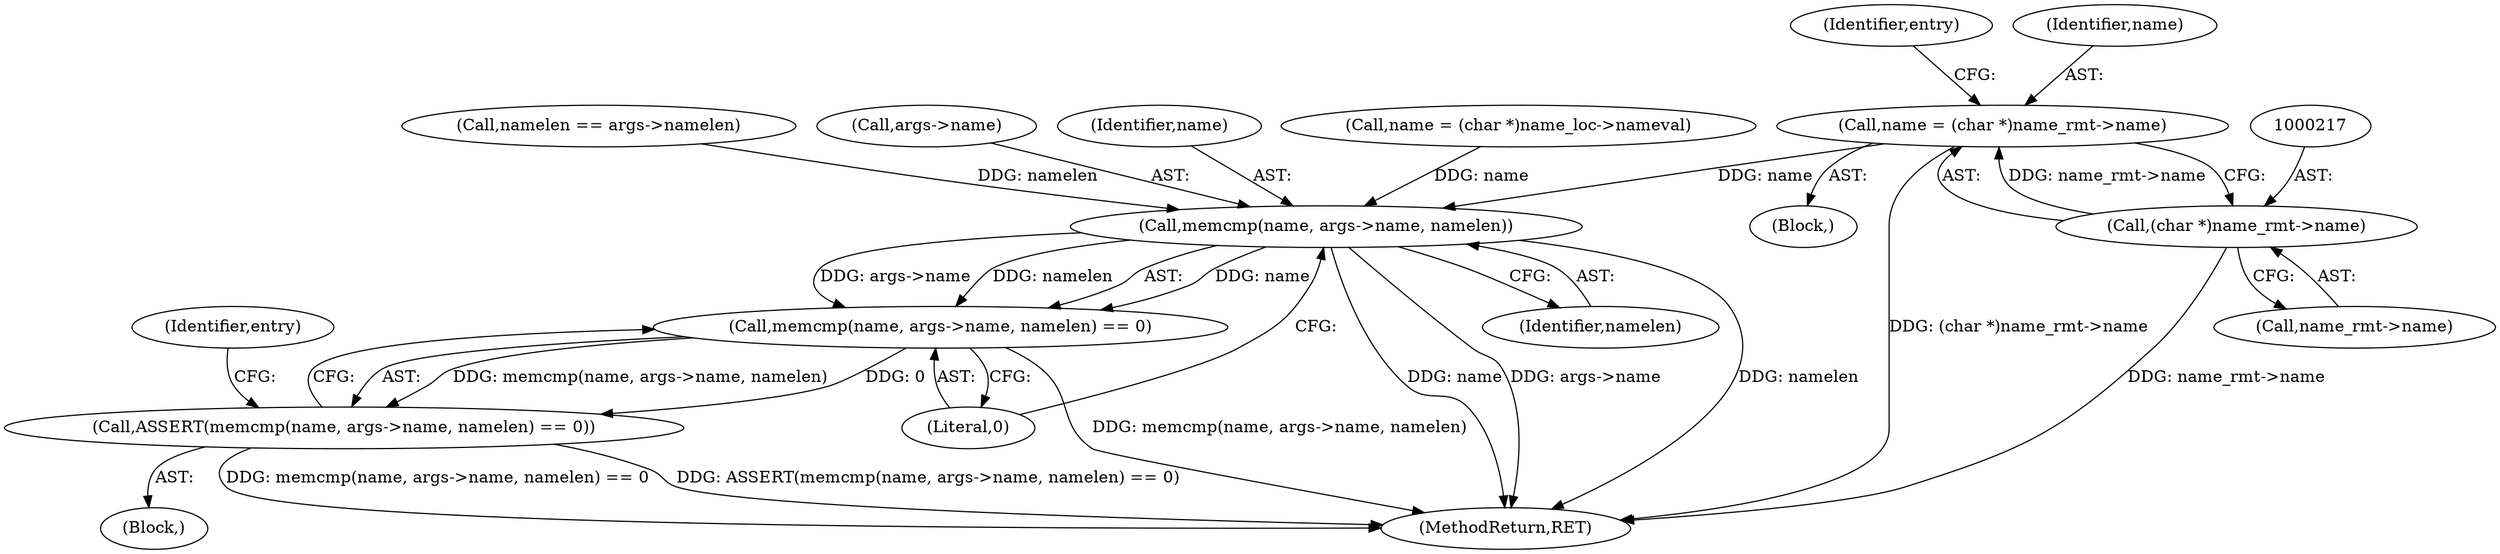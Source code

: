 digraph "0_linux_8275cdd0e7ac550dcce2b3ef6d2fb3b808c1ae59_3@pointer" {
"1000214" [label="(Call,name = (char *)name_rmt->name)"];
"1000216" [label="(Call,(char *)name_rmt->name)"];
"1000238" [label="(Call,memcmp(name, args->name, namelen))"];
"1000237" [label="(Call,memcmp(name, args->name, namelen) == 0)"];
"1000236" [label="(Call,ASSERT(memcmp(name, args->name, namelen) == 0))"];
"1000238" [label="(Call,memcmp(name, args->name, namelen))"];
"1000201" [label="(Block,)"];
"1000243" [label="(Identifier,namelen)"];
"1000236" [label="(Call,ASSERT(memcmp(name, args->name, namelen) == 0))"];
"1000244" [label="(Literal,0)"];
"1000247" [label="(Identifier,entry)"];
"1000225" [label="(Identifier,entry)"];
"1000317" [label="(MethodReturn,RET)"];
"1000239" [label="(Identifier,name)"];
"1000216" [label="(Call,(char *)name_rmt->name)"];
"1000218" [label="(Call,name_rmt->name)"];
"1000193" [label="(Call,name = (char *)name_loc->nameval)"];
"1000231" [label="(Call,namelen == args->namelen)"];
"1000104" [label="(Block,)"];
"1000240" [label="(Call,args->name)"];
"1000215" [label="(Identifier,name)"];
"1000237" [label="(Call,memcmp(name, args->name, namelen) == 0)"];
"1000214" [label="(Call,name = (char *)name_rmt->name)"];
"1000214" -> "1000201"  [label="AST: "];
"1000214" -> "1000216"  [label="CFG: "];
"1000215" -> "1000214"  [label="AST: "];
"1000216" -> "1000214"  [label="AST: "];
"1000225" -> "1000214"  [label="CFG: "];
"1000214" -> "1000317"  [label="DDG: (char *)name_rmt->name"];
"1000216" -> "1000214"  [label="DDG: name_rmt->name"];
"1000214" -> "1000238"  [label="DDG: name"];
"1000216" -> "1000218"  [label="CFG: "];
"1000217" -> "1000216"  [label="AST: "];
"1000218" -> "1000216"  [label="AST: "];
"1000216" -> "1000317"  [label="DDG: name_rmt->name"];
"1000238" -> "1000237"  [label="AST: "];
"1000238" -> "1000243"  [label="CFG: "];
"1000239" -> "1000238"  [label="AST: "];
"1000240" -> "1000238"  [label="AST: "];
"1000243" -> "1000238"  [label="AST: "];
"1000244" -> "1000238"  [label="CFG: "];
"1000238" -> "1000317"  [label="DDG: name"];
"1000238" -> "1000317"  [label="DDG: args->name"];
"1000238" -> "1000317"  [label="DDG: namelen"];
"1000238" -> "1000237"  [label="DDG: name"];
"1000238" -> "1000237"  [label="DDG: args->name"];
"1000238" -> "1000237"  [label="DDG: namelen"];
"1000193" -> "1000238"  [label="DDG: name"];
"1000231" -> "1000238"  [label="DDG: namelen"];
"1000237" -> "1000236"  [label="AST: "];
"1000237" -> "1000244"  [label="CFG: "];
"1000244" -> "1000237"  [label="AST: "];
"1000236" -> "1000237"  [label="CFG: "];
"1000237" -> "1000317"  [label="DDG: memcmp(name, args->name, namelen)"];
"1000237" -> "1000236"  [label="DDG: memcmp(name, args->name, namelen)"];
"1000237" -> "1000236"  [label="DDG: 0"];
"1000236" -> "1000104"  [label="AST: "];
"1000247" -> "1000236"  [label="CFG: "];
"1000236" -> "1000317"  [label="DDG: memcmp(name, args->name, namelen) == 0"];
"1000236" -> "1000317"  [label="DDG: ASSERT(memcmp(name, args->name, namelen) == 0)"];
}
